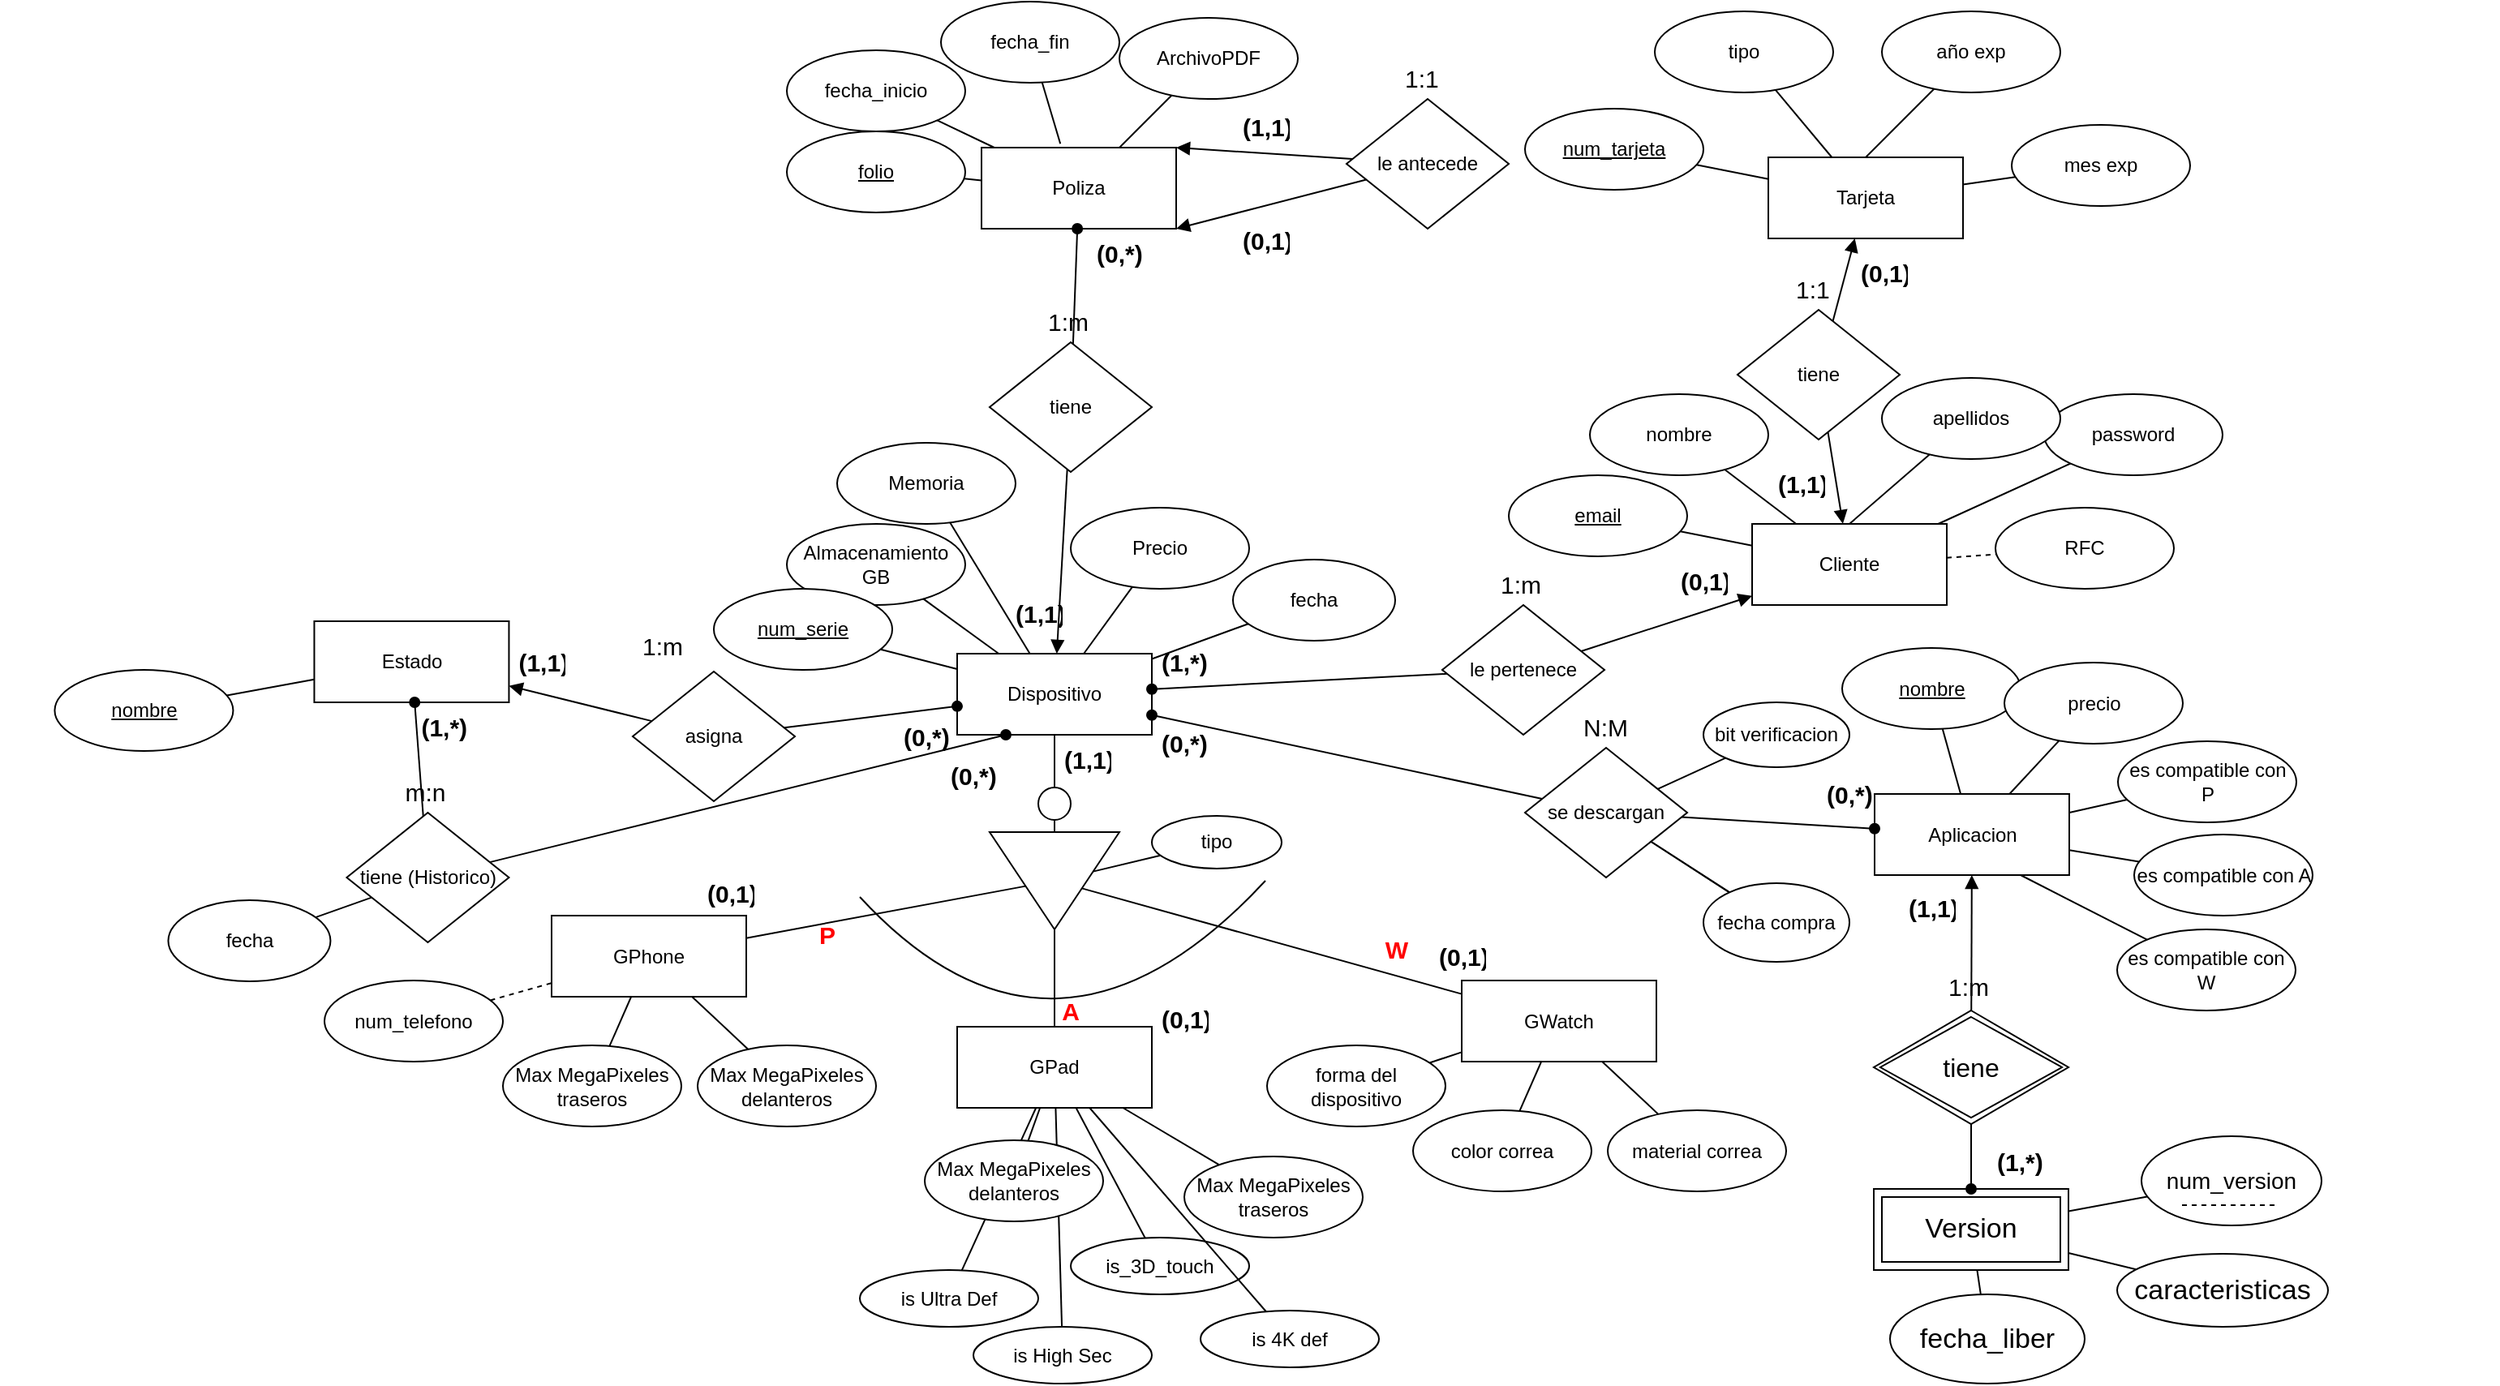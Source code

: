 <mxfile version="13.9.8" type="google"><diagram id="R2lEEEUBdFMjLlhIrx00" name="Page-1"><mxGraphModel dx="2234" dy="1720" grid="1" gridSize="10" guides="1" tooltips="1" connect="1" arrows="1" fold="1" page="1" pageScale="1" pageWidth="850" pageHeight="1100" math="0" shadow="0" extFonts="Permanent Marker^https://fonts.googleapis.com/css?family=Permanent+Marker"><root><mxCell id="0"/><mxCell id="1" parent="0"/><mxCell id="R-r-8CS6c47PwbXs7lwX-1" value="" style="group" parent="1" vertex="1" connectable="0"><mxGeometry x="230" y="220" width="420" height="181" as="geometry"/></mxCell><mxCell id="R-r-8CS6c47PwbXs7lwX-2" value="Dispositivo" style="whiteSpace=wrap;html=1;align=center;" parent="R-r-8CS6c47PwbXs7lwX-1" vertex="1"><mxGeometry x="150" y="90" width="120" height="50" as="geometry"/></mxCell><mxCell id="R-r-8CS6c47PwbXs7lwX-5" value="" style="group" parent="R-r-8CS6c47PwbXs7lwX-1" vertex="1" connectable="0"><mxGeometry x="45" y="10" width="110" height="50" as="geometry"/></mxCell><mxCell id="R-r-8CS6c47PwbXs7lwX-6" value="Almacenamiento GB" style="ellipse;whiteSpace=wrap;html=1;align=center;" parent="R-r-8CS6c47PwbXs7lwX-5" vertex="1"><mxGeometry width="110" height="50" as="geometry"/></mxCell><mxCell id="R-r-8CS6c47PwbXs7lwX-10" style="edgeStyle=none;rounded=0;orthogonalLoop=1;jettySize=auto;html=1;startArrow=none;startFill=0;endArrow=none;endFill=0;" parent="R-r-8CS6c47PwbXs7lwX-1" source="R-r-8CS6c47PwbXs7lwX-6" target="R-r-8CS6c47PwbXs7lwX-2" edge="1"><mxGeometry relative="1" as="geometry"/></mxCell><mxCell id="R-r-8CS6c47PwbXs7lwX-15" style="edgeStyle=none;rounded=0;orthogonalLoop=1;jettySize=auto;html=1;startArrow=none;startFill=0;endArrow=none;endFill=0;" parent="R-r-8CS6c47PwbXs7lwX-1" source="R-r-8CS6c47PwbXs7lwX-13" target="R-r-8CS6c47PwbXs7lwX-2" edge="1"><mxGeometry relative="1" as="geometry"/></mxCell><mxCell id="GmpKMExj3D8jlHQTQvM6-28" value="(0,*)" style="text;strokeColor=none;fillColor=none;spacingLeft=4;spacingRight=4;overflow=hidden;rotatable=0;points=[[0,0.5],[1,0.5]];portConstraint=eastwest;fontSize=15;fontStyle=1" parent="R-r-8CS6c47PwbXs7lwX-1" vertex="1"><mxGeometry x="111" y="126" width="40" height="30" as="geometry"/></mxCell><mxCell id="GmpKMExj3D8jlHQTQvM6-61" value="(1,1)" style="text;strokeColor=none;fillColor=none;spacingLeft=4;spacingRight=4;overflow=hidden;rotatable=0;points=[[0,0.5],[1,0.5]];portConstraint=eastwest;fontSize=15;fontStyle=1" parent="R-r-8CS6c47PwbXs7lwX-1" vertex="1"><mxGeometry x="180" y="50" width="40" height="30" as="geometry"/></mxCell><mxCell id="R-r-8CS6c47PwbXs7lwX-11" value="" style="group" parent="R-r-8CS6c47PwbXs7lwX-1" vertex="1" connectable="0"><mxGeometry x="310" y="40" width="110" height="50" as="geometry"/></mxCell><mxCell id="R-r-8CS6c47PwbXs7lwX-14" style="edgeStyle=none;rounded=0;orthogonalLoop=1;jettySize=auto;html=1;entryX=0.5;entryY=0;entryDx=0;entryDy=0;startArrow=none;startFill=0;endArrow=none;endFill=0;" parent="R-r-8CS6c47PwbXs7lwX-11" source="R-r-8CS6c47PwbXs7lwX-13" edge="1"><mxGeometry relative="1" as="geometry"/></mxCell><mxCell id="R-r-8CS6c47PwbXs7lwX-13" value="Precio" style="ellipse;whiteSpace=wrap;html=1;align=center;" parent="R-r-8CS6c47PwbXs7lwX-1" vertex="1"><mxGeometry x="220" width="110" height="50" as="geometry"/></mxCell><mxCell id="GmpKMExj3D8jlHQTQvM6-117" value="(1,*)" style="text;strokeColor=none;fillColor=none;spacingLeft=4;spacingRight=4;overflow=hidden;rotatable=0;points=[[0,0.5],[1,0.5]];portConstraint=eastwest;fontSize=15;fontStyle=1" parent="R-r-8CS6c47PwbXs7lwX-1" vertex="1"><mxGeometry x="270" y="80" width="40" height="30" as="geometry"/></mxCell><mxCell id="GmpKMExj3D8jlHQTQvM6-124" value="(0,*)" style="text;strokeColor=none;fillColor=none;spacingLeft=4;spacingRight=4;overflow=hidden;rotatable=0;points=[[0,0.5],[1,0.5]];portConstraint=eastwest;fontSize=15;fontStyle=1" parent="R-r-8CS6c47PwbXs7lwX-1" vertex="1"><mxGeometry x="270" y="130" width="40" height="30" as="geometry"/></mxCell><mxCell id="GmpKMExj3D8jlHQTQvM6-163" value="(1,1)" style="text;strokeColor=none;fillColor=none;spacingLeft=4;spacingRight=4;overflow=hidden;rotatable=0;points=[[0,0.5],[1,0.5]];portConstraint=eastwest;fontSize=15;fontStyle=1" parent="R-r-8CS6c47PwbXs7lwX-1" vertex="1"><mxGeometry x="210" y="140" width="40" height="30" as="geometry"/></mxCell><mxCell id="GmpKMExj3D8jlHQTQvM6-25" value="asigna" style="rhombus;whiteSpace=wrap;html=1;" parent="R-r-8CS6c47PwbXs7lwX-1" vertex="1"><mxGeometry x="-50" y="101" width="100" height="80" as="geometry"/></mxCell><mxCell id="GmpKMExj3D8jlHQTQvM6-23" style="edgeStyle=none;rounded=0;orthogonalLoop=1;jettySize=auto;html=1;startArrow=none;startFill=0;endArrow=oval;endFill=1;" parent="R-r-8CS6c47PwbXs7lwX-1" source="GmpKMExj3D8jlHQTQvM6-25" target="R-r-8CS6c47PwbXs7lwX-2" edge="1"><mxGeometry relative="1" as="geometry"><mxPoint x="100" y="148" as="targetPoint"/></mxGeometry></mxCell><mxCell id="R-r-8CS6c47PwbXs7lwX-18" value="GPhone" style="whiteSpace=wrap;html=1;align=center;" parent="1" vertex="1"><mxGeometry x="130" y="471.5" width="120" height="50" as="geometry"/></mxCell><mxCell id="R-r-8CS6c47PwbXs7lwX-21" value="" style="group" parent="1" vertex="1" connectable="0"><mxGeometry x="-10" y="511.5" width="110" height="50" as="geometry"/></mxCell><mxCell id="R-r-8CS6c47PwbXs7lwX-22" value="num_telefono" style="ellipse;whiteSpace=wrap;html=1;align=center;" parent="R-r-8CS6c47PwbXs7lwX-21" vertex="1"><mxGeometry width="110" height="50" as="geometry"/></mxCell><mxCell id="R-r-8CS6c47PwbXs7lwX-23" value="" style="group" parent="1" vertex="1" connectable="0"><mxGeometry x="220" y="551.5" width="110" height="50" as="geometry"/></mxCell><mxCell id="R-r-8CS6c47PwbXs7lwX-24" value="" style="group" parent="R-r-8CS6c47PwbXs7lwX-23" vertex="1" connectable="0"><mxGeometry width="110" height="50" as="geometry"/></mxCell><mxCell id="R-r-8CS6c47PwbXs7lwX-25" value="Max MegaPixeles delanteros" style="ellipse;whiteSpace=wrap;html=1;align=center;" parent="R-r-8CS6c47PwbXs7lwX-24" vertex="1"><mxGeometry width="110" height="50" as="geometry"/></mxCell><mxCell id="R-r-8CS6c47PwbXs7lwX-26" style="edgeStyle=none;rounded=0;orthogonalLoop=1;jettySize=auto;html=1;startArrow=none;startFill=0;endArrow=none;endFill=0;dashed=1;" parent="1" source="R-r-8CS6c47PwbXs7lwX-22" target="R-r-8CS6c47PwbXs7lwX-18" edge="1"><mxGeometry x="-10" y="391.5" as="geometry"/></mxCell><mxCell id="R-r-8CS6c47PwbXs7lwX-31" style="edgeStyle=none;rounded=0;orthogonalLoop=1;jettySize=auto;html=1;startArrow=none;startFill=0;endArrow=none;endFill=0;" parent="1" source="R-r-8CS6c47PwbXs7lwX-35" target="R-r-8CS6c47PwbXs7lwX-18" edge="1"><mxGeometry x="-10" y="391.5" as="geometry"><mxPoint x="292.102" y="493.346" as="sourcePoint"/></mxGeometry></mxCell><mxCell id="R-r-8CS6c47PwbXs7lwX-32" style="edgeStyle=none;rounded=0;orthogonalLoop=1;jettySize=auto;html=1;startArrow=none;startFill=0;endArrow=none;endFill=0;" parent="1" source="R-r-8CS6c47PwbXs7lwX-25" target="R-r-8CS6c47PwbXs7lwX-18" edge="1"><mxGeometry x="-10" y="391.5" as="geometry"/></mxCell><mxCell id="R-r-8CS6c47PwbXs7lwX-33" value="" style="group" parent="1" vertex="1" connectable="0"><mxGeometry x="100" y="551.5" width="110" height="50" as="geometry"/></mxCell><mxCell id="R-r-8CS6c47PwbXs7lwX-34" value="" style="group" parent="R-r-8CS6c47PwbXs7lwX-33" vertex="1" connectable="0"><mxGeometry width="110" height="50" as="geometry"/></mxCell><mxCell id="R-r-8CS6c47PwbXs7lwX-35" value="Max MegaPixeles traseros" style="ellipse;whiteSpace=wrap;html=1;align=center;" parent="R-r-8CS6c47PwbXs7lwX-34" vertex="1"><mxGeometry width="110" height="50" as="geometry"/></mxCell><mxCell id="R-r-8CS6c47PwbXs7lwX-44" style="edgeStyle=none;rounded=0;orthogonalLoop=1;jettySize=auto;html=1;startArrow=none;startFill=0;endArrow=none;endFill=0;" parent="1" source="R-r-8CS6c47PwbXs7lwX-48" target="R-r-8CS6c47PwbXs7lwX-37" edge="1"><mxGeometry relative="1" as="geometry"><mxPoint x="582.102" y="561.846" as="sourcePoint"/></mxGeometry></mxCell><mxCell id="R-r-8CS6c47PwbXs7lwX-62" value="" style="rounded=0;orthogonalLoop=1;jettySize=auto;html=1;endArrow=none;endFill=0;" parent="1" source="R-r-8CS6c47PwbXs7lwX-37" target="R-r-8CS6c47PwbXs7lwX-61" edge="1"><mxGeometry relative="1" as="geometry"/></mxCell><mxCell id="R-r-8CS6c47PwbXs7lwX-37" value="GPad" style="whiteSpace=wrap;html=1;align=center;" parent="1" vertex="1"><mxGeometry x="380" y="540" width="120" height="50" as="geometry"/></mxCell><mxCell id="R-r-8CS6c47PwbXs7lwX-45" style="edgeStyle=none;rounded=0;orthogonalLoop=1;jettySize=auto;html=1;startArrow=none;startFill=0;endArrow=none;endFill=0;" parent="1" source="R-r-8CS6c47PwbXs7lwX-42" target="R-r-8CS6c47PwbXs7lwX-37" edge="1"><mxGeometry x="280" y="460" as="geometry"/></mxCell><mxCell id="R-r-8CS6c47PwbXs7lwX-49" value="GWatch" style="whiteSpace=wrap;html=1;align=center;" parent="1" vertex="1"><mxGeometry x="691" y="511.5" width="120" height="50" as="geometry"/></mxCell><mxCell id="R-r-8CS6c47PwbXs7lwX-50" value="" style="group" parent="1" vertex="1" connectable="0"><mxGeometry x="571" y="551.5" width="110" height="50" as="geometry"/></mxCell><mxCell id="R-r-8CS6c47PwbXs7lwX-51" value="forma del dispositivo" style="ellipse;whiteSpace=wrap;html=1;align=center;" parent="R-r-8CS6c47PwbXs7lwX-50" vertex="1"><mxGeometry width="110" height="50" as="geometry"/></mxCell><mxCell id="R-r-8CS6c47PwbXs7lwX-52" value="" style="group" parent="1" vertex="1" connectable="0"><mxGeometry x="781" y="591.5" width="110" height="50" as="geometry"/></mxCell><mxCell id="R-r-8CS6c47PwbXs7lwX-53" value="" style="group" parent="R-r-8CS6c47PwbXs7lwX-52" vertex="1" connectable="0"><mxGeometry width="110" height="50" as="geometry"/></mxCell><mxCell id="R-r-8CS6c47PwbXs7lwX-54" value="material correa" style="ellipse;whiteSpace=wrap;html=1;align=center;" parent="R-r-8CS6c47PwbXs7lwX-53" vertex="1"><mxGeometry width="110" height="50" as="geometry"/></mxCell><mxCell id="R-r-8CS6c47PwbXs7lwX-55" style="edgeStyle=none;rounded=0;orthogonalLoop=1;jettySize=auto;html=1;startArrow=none;startFill=0;endArrow=none;endFill=0;" parent="1" source="R-r-8CS6c47PwbXs7lwX-51" target="R-r-8CS6c47PwbXs7lwX-49" edge="1"><mxGeometry x="551" y="431.5" as="geometry"/></mxCell><mxCell id="R-r-8CS6c47PwbXs7lwX-56" style="edgeStyle=none;rounded=0;orthogonalLoop=1;jettySize=auto;html=1;startArrow=none;startFill=0;endArrow=none;endFill=0;" parent="1" source="R-r-8CS6c47PwbXs7lwX-60" target="R-r-8CS6c47PwbXs7lwX-49" edge="1"><mxGeometry x="551" y="431.5" as="geometry"><mxPoint x="853.102" y="533.346" as="sourcePoint"/></mxGeometry></mxCell><mxCell id="R-r-8CS6c47PwbXs7lwX-57" style="edgeStyle=none;rounded=0;orthogonalLoop=1;jettySize=auto;html=1;startArrow=none;startFill=0;endArrow=none;endFill=0;" parent="1" source="R-r-8CS6c47PwbXs7lwX-54" target="R-r-8CS6c47PwbXs7lwX-49" edge="1"><mxGeometry x="551" y="431.5" as="geometry"/></mxCell><mxCell id="R-r-8CS6c47PwbXs7lwX-58" value="" style="group" parent="1" vertex="1" connectable="0"><mxGeometry x="661" y="591.5" width="110" height="50" as="geometry"/></mxCell><mxCell id="R-r-8CS6c47PwbXs7lwX-59" value="" style="group" parent="R-r-8CS6c47PwbXs7lwX-58" vertex="1" connectable="0"><mxGeometry width="110" height="50" as="geometry"/></mxCell><mxCell id="R-r-8CS6c47PwbXs7lwX-60" value="color correa" style="ellipse;whiteSpace=wrap;html=1;align=center;" parent="R-r-8CS6c47PwbXs7lwX-59" vertex="1"><mxGeometry width="110" height="50" as="geometry"/></mxCell><mxCell id="R-r-8CS6c47PwbXs7lwX-61" value="is_3D_touch" style="ellipse;whiteSpace=wrap;html=1;" parent="1" vertex="1"><mxGeometry x="450" y="670" width="110" height="35" as="geometry"/></mxCell><mxCell id="R-r-8CS6c47PwbXs7lwX-63" value="is High Sec" style="ellipse;whiteSpace=wrap;html=1;" parent="1" vertex="1"><mxGeometry x="390" y="725" width="110" height="35" as="geometry"/></mxCell><mxCell id="R-r-8CS6c47PwbXs7lwX-64" value="is Ultra Def" style="ellipse;whiteSpace=wrap;html=1;" parent="1" vertex="1"><mxGeometry x="320" y="690" width="110" height="35" as="geometry"/></mxCell><mxCell id="R-r-8CS6c47PwbXs7lwX-65" value="is 4K def" style="ellipse;whiteSpace=wrap;html=1;" parent="1" vertex="1"><mxGeometry x="530" y="715" width="110" height="35" as="geometry"/></mxCell><mxCell id="R-r-8CS6c47PwbXs7lwX-66" value="" style="endArrow=none;html=1;" parent="1" source="R-r-8CS6c47PwbXs7lwX-65" target="R-r-8CS6c47PwbXs7lwX-37" edge="1"><mxGeometry width="50" height="50" relative="1" as="geometry"><mxPoint x="570" y="610" as="sourcePoint"/><mxPoint x="620" y="560" as="targetPoint"/></mxGeometry></mxCell><mxCell id="R-r-8CS6c47PwbXs7lwX-67" value="" style="endArrow=none;html=1;" parent="1" source="R-r-8CS6c47PwbXs7lwX-63" target="R-r-8CS6c47PwbXs7lwX-37" edge="1"><mxGeometry width="50" height="50" relative="1" as="geometry"><mxPoint x="570" y="610" as="sourcePoint"/><mxPoint x="620" y="560" as="targetPoint"/></mxGeometry></mxCell><mxCell id="R-r-8CS6c47PwbXs7lwX-68" value="" style="endArrow=none;html=1;" parent="1" source="R-r-8CS6c47PwbXs7lwX-64" target="R-r-8CS6c47PwbXs7lwX-37" edge="1"><mxGeometry width="50" height="50" relative="1" as="geometry"><mxPoint x="570" y="610" as="sourcePoint"/><mxPoint x="620" y="560" as="targetPoint"/></mxGeometry></mxCell><mxCell id="R-r-8CS6c47PwbXs7lwX-46" value="" style="group" parent="1" vertex="1" connectable="0"><mxGeometry x="520" y="620" width="110" height="50" as="geometry"/></mxCell><mxCell id="R-r-8CS6c47PwbXs7lwX-47" value="" style="group" parent="R-r-8CS6c47PwbXs7lwX-46" vertex="1" connectable="0"><mxGeometry width="110" height="50" as="geometry"/></mxCell><mxCell id="R-r-8CS6c47PwbXs7lwX-48" value="Max MegaPixeles traseros" style="ellipse;whiteSpace=wrap;html=1;align=center;" parent="R-r-8CS6c47PwbXs7lwX-47" vertex="1"><mxGeometry width="110" height="50" as="geometry"/></mxCell><mxCell id="R-r-8CS6c47PwbXs7lwX-40" value="" style="group" parent="1" vertex="1" connectable="0"><mxGeometry x="360" y="610" width="110" height="50" as="geometry"/></mxCell><mxCell id="R-r-8CS6c47PwbXs7lwX-41" value="" style="group" parent="R-r-8CS6c47PwbXs7lwX-40" vertex="1" connectable="0"><mxGeometry width="110" height="50" as="geometry"/></mxCell><mxCell id="R-r-8CS6c47PwbXs7lwX-42" value="Max MegaPixeles delanteros" style="ellipse;whiteSpace=wrap;html=1;align=center;" parent="R-r-8CS6c47PwbXs7lwX-41" vertex="1"><mxGeometry width="110" height="50" as="geometry"/></mxCell><mxCell id="R-r-8CS6c47PwbXs7lwX-71" style="edgeStyle=none;rounded=0;orthogonalLoop=1;jettySize=auto;html=1;endArrow=none;endFill=0;" parent="1" source="GmpKMExj3D8jlHQTQvM6-161" target="R-r-8CS6c47PwbXs7lwX-2" edge="1"><mxGeometry relative="1" as="geometry"/></mxCell><mxCell id="R-r-8CS6c47PwbXs7lwX-72" style="edgeStyle=none;rounded=0;orthogonalLoop=1;jettySize=auto;html=1;endArrow=none;endFill=0;" parent="1" source="R-r-8CS6c47PwbXs7lwX-69" target="R-r-8CS6c47PwbXs7lwX-18" edge="1"><mxGeometry relative="1" as="geometry"/></mxCell><mxCell id="R-r-8CS6c47PwbXs7lwX-73" style="edgeStyle=none;rounded=0;orthogonalLoop=1;jettySize=auto;html=1;endArrow=none;endFill=0;" parent="1" source="R-r-8CS6c47PwbXs7lwX-69" target="R-r-8CS6c47PwbXs7lwX-37" edge="1"><mxGeometry relative="1" as="geometry"/></mxCell><mxCell id="R-r-8CS6c47PwbXs7lwX-74" style="edgeStyle=none;rounded=0;orthogonalLoop=1;jettySize=auto;html=1;endArrow=none;endFill=0;" parent="1" source="R-r-8CS6c47PwbXs7lwX-69" target="R-r-8CS6c47PwbXs7lwX-49" edge="1"><mxGeometry relative="1" as="geometry"/></mxCell><mxCell id="GmpKMExj3D8jlHQTQvM6-168" value="" style="edgeStyle=none;rounded=0;orthogonalLoop=1;jettySize=auto;html=1;endArrow=none;endFill=0;" parent="1" source="R-r-8CS6c47PwbXs7lwX-69" target="GmpKMExj3D8jlHQTQvM6-167" edge="1"><mxGeometry relative="1" as="geometry"/></mxCell><mxCell id="R-r-8CS6c47PwbXs7lwX-69" value="" style="triangle;whiteSpace=wrap;html=1;rotation=90;" parent="1" vertex="1"><mxGeometry x="410" y="410" width="60" height="80" as="geometry"/></mxCell><mxCell id="R-r-8CS6c47PwbXs7lwX-70" value="" style="curved=1;endArrow=none;html=1;endFill=0;" parent="1" edge="1"><mxGeometry width="50" height="50" relative="1" as="geometry"><mxPoint x="320" y="460" as="sourcePoint"/><mxPoint x="570" y="450" as="targetPoint"/><Array as="points"><mxPoint x="440" y="590"/></Array></mxGeometry></mxCell><mxCell id="GmpKMExj3D8jlHQTQvM6-1" value="" style="group" parent="1" vertex="1" connectable="0"><mxGeometry x="-210" y="220" width="410" height="140" as="geometry"/></mxCell><mxCell id="GmpKMExj3D8jlHQTQvM6-2" value="Estado" style="whiteSpace=wrap;html=1;align=center;" parent="GmpKMExj3D8jlHQTQvM6-1" vertex="1"><mxGeometry x="193.72" y="70" width="120" height="50" as="geometry"/></mxCell><mxCell id="GmpKMExj3D8jlHQTQvM6-7" value="" style="group" parent="GmpKMExj3D8jlHQTQvM6-1" vertex="1" connectable="0"><mxGeometry x="80" y="-10" width="110" height="50" as="geometry"/></mxCell><mxCell id="GmpKMExj3D8jlHQTQvM6-27" value="(1,1)" style="text;strokeColor=none;fillColor=none;spacingLeft=4;spacingRight=4;overflow=hidden;rotatable=0;points=[[0,0.5],[1,0.5]];portConstraint=eastwest;fontSize=15;fontStyle=1" parent="GmpKMExj3D8jlHQTQvM6-1" vertex="1"><mxGeometry x="313.72" y="80" width="40" height="30" as="geometry"/></mxCell><mxCell id="GmpKMExj3D8jlHQTQvM6-4" value="nombre" style="ellipse;whiteSpace=wrap;html=1;align=center;fontStyle=4;" parent="1" vertex="1"><mxGeometry x="-176.28" y="320" width="110" height="50" as="geometry"/></mxCell><mxCell id="GmpKMExj3D8jlHQTQvM6-3" style="edgeStyle=none;rounded=0;orthogonalLoop=1;jettySize=auto;html=1;startArrow=none;startFill=0;endArrow=none;endFill=0;" parent="1" source="GmpKMExj3D8jlHQTQvM6-4" target="GmpKMExj3D8jlHQTQvM6-2" edge="1"><mxGeometry relative="1" as="geometry"/></mxCell><mxCell id="GmpKMExj3D8jlHQTQvM6-24" style="edgeStyle=none;rounded=0;orthogonalLoop=1;jettySize=auto;html=1;startArrow=none;startFill=0;endArrow=block;endFill=1;" parent="1" source="GmpKMExj3D8jlHQTQvM6-25" target="GmpKMExj3D8jlHQTQvM6-2" edge="1"><mxGeometry relative="1" as="geometry"><mxPoint x="143.72" y="348" as="targetPoint"/><mxPoint x="200.004" y="332.973" as="sourcePoint"/></mxGeometry></mxCell><mxCell id="GmpKMExj3D8jlHQTQvM6-31" value="" style="group" parent="1" vertex="1" connectable="0"><mxGeometry x="-66.28" y="380" width="241" height="132" as="geometry"/></mxCell><mxCell id="GmpKMExj3D8jlHQTQvM6-34" value="tiene (Historico)" style="rhombus;whiteSpace=wrap;html=1;" parent="GmpKMExj3D8jlHQTQvM6-31" vertex="1"><mxGeometry x="70" y="28" width="100" height="80" as="geometry"/></mxCell><mxCell id="GmpKMExj3D8jlHQTQvM6-35" value="m:n" style="text;strokeColor=none;fillColor=none;spacingLeft=4;spacingRight=4;overflow=hidden;rotatable=0;points=[[0,0.5],[1,0.5]];portConstraint=eastwest;fontSize=15;" parent="GmpKMExj3D8jlHQTQvM6-31" vertex="1"><mxGeometry x="100" width="40" height="30" as="geometry"/></mxCell><mxCell id="GmpKMExj3D8jlHQTQvM6-39" value="fecha" style="ellipse;whiteSpace=wrap;html=1;" parent="GmpKMExj3D8jlHQTQvM6-31" vertex="1"><mxGeometry x="-40" y="82" width="100" height="50" as="geometry"/></mxCell><mxCell id="GmpKMExj3D8jlHQTQvM6-38" style="rounded=0;orthogonalLoop=1;jettySize=auto;html=1;endArrow=none;endFill=0;" parent="GmpKMExj3D8jlHQTQvM6-31" source="GmpKMExj3D8jlHQTQvM6-34" target="GmpKMExj3D8jlHQTQvM6-39" edge="1"><mxGeometry relative="1" as="geometry"><mxPoint x="10" y="112" as="targetPoint"/></mxGeometry></mxCell><mxCell id="GmpKMExj3D8jlHQTQvM6-32" style="edgeStyle=none;rounded=0;orthogonalLoop=1;jettySize=auto;html=1;startArrow=none;startFill=0;endArrow=oval;endFill=1;entryX=0.25;entryY=1;entryDx=0;entryDy=0;" parent="1" source="GmpKMExj3D8jlHQTQvM6-34" target="R-r-8CS6c47PwbXs7lwX-2" edge="1"><mxGeometry relative="1" as="geometry"><mxPoint x="270" y="448" as="targetPoint"/></mxGeometry></mxCell><mxCell id="GmpKMExj3D8jlHQTQvM6-37" value="(0,*)" style="text;strokeColor=none;fillColor=none;spacingLeft=4;spacingRight=4;overflow=hidden;rotatable=0;points=[[0,0.5],[1,0.5]];portConstraint=eastwest;fontSize=15;fontStyle=1" parent="1" vertex="1"><mxGeometry x="370" y="370" width="40" height="30" as="geometry"/></mxCell><mxCell id="GmpKMExj3D8jlHQTQvM6-33" style="edgeStyle=none;rounded=0;orthogonalLoop=1;jettySize=auto;html=1;startArrow=none;startFill=0;endArrow=oval;endFill=1;" parent="1" source="GmpKMExj3D8jlHQTQvM6-34" target="GmpKMExj3D8jlHQTQvM6-2" edge="1"><mxGeometry relative="1" as="geometry"><mxPoint x="93.72" y="438" as="targetPoint"/></mxGeometry></mxCell><mxCell id="GmpKMExj3D8jlHQTQvM6-36" value="(1,*)" style="text;strokeColor=none;fillColor=none;spacingLeft=4;spacingRight=4;overflow=hidden;rotatable=0;points=[[0,0.5],[1,0.5]];portConstraint=eastwest;fontSize=15;fontStyle=1" parent="1" vertex="1"><mxGeometry x="43.72" y="340" width="40" height="30" as="geometry"/></mxCell><mxCell id="GmpKMExj3D8jlHQTQvM6-40" value="" style="group" parent="1" vertex="1" connectable="0"><mxGeometry x="245" y="-92" width="410" height="140" as="geometry"/></mxCell><mxCell id="GmpKMExj3D8jlHQTQvM6-41" value="Poliza" style="whiteSpace=wrap;html=1;align=center;" parent="GmpKMExj3D8jlHQTQvM6-40" vertex="1"><mxGeometry x="150" y="90" width="120" height="50" as="geometry"/></mxCell><mxCell id="GmpKMExj3D8jlHQTQvM6-42" style="edgeStyle=none;rounded=0;orthogonalLoop=1;jettySize=auto;html=1;startArrow=none;startFill=0;endArrow=none;endFill=0;" parent="GmpKMExj3D8jlHQTQvM6-40" source="GmpKMExj3D8jlHQTQvM6-43" target="GmpKMExj3D8jlHQTQvM6-41" edge="1"><mxGeometry relative="1" as="geometry"/></mxCell><mxCell id="GmpKMExj3D8jlHQTQvM6-43" value="folio" style="ellipse;whiteSpace=wrap;html=1;align=center;fontStyle=4;" parent="GmpKMExj3D8jlHQTQvM6-40" vertex="1"><mxGeometry x="30" y="80" width="110" height="50" as="geometry"/></mxCell><mxCell id="GmpKMExj3D8jlHQTQvM6-44" value="" style="group" parent="GmpKMExj3D8jlHQTQvM6-40" vertex="1" connectable="0"><mxGeometry x="30" y="30" width="110" height="50" as="geometry"/></mxCell><mxCell id="GmpKMExj3D8jlHQTQvM6-45" value="fecha_inicio" style="ellipse;whiteSpace=wrap;html=1;align=center;" parent="GmpKMExj3D8jlHQTQvM6-44" vertex="1"><mxGeometry width="110" height="50" as="geometry"/></mxCell><mxCell id="GmpKMExj3D8jlHQTQvM6-49" style="edgeStyle=none;rounded=0;orthogonalLoop=1;jettySize=auto;html=1;startArrow=none;startFill=0;endArrow=none;endFill=0;" parent="GmpKMExj3D8jlHQTQvM6-40" source="GmpKMExj3D8jlHQTQvM6-45" target="GmpKMExj3D8jlHQTQvM6-41" edge="1"><mxGeometry relative="1" as="geometry"/></mxCell><mxCell id="GmpKMExj3D8jlHQTQvM6-54" style="edgeStyle=none;rounded=0;orthogonalLoop=1;jettySize=auto;html=1;startArrow=none;startFill=0;endArrow=none;endFill=0;" parent="GmpKMExj3D8jlHQTQvM6-40" source="GmpKMExj3D8jlHQTQvM6-52" target="GmpKMExj3D8jlHQTQvM6-41" edge="1"><mxGeometry relative="1" as="geometry"/></mxCell><mxCell id="GmpKMExj3D8jlHQTQvM6-55" style="edgeStyle=none;rounded=0;orthogonalLoop=1;jettySize=auto;html=1;entryX=0.405;entryY=-0.048;entryDx=0;entryDy=0;startArrow=none;startFill=0;endArrow=none;endFill=0;entryPerimeter=0;" parent="GmpKMExj3D8jlHQTQvM6-40" source="GmpKMExj3D8jlHQTQvM6-48" target="GmpKMExj3D8jlHQTQvM6-41" edge="1"><mxGeometry relative="1" as="geometry"/></mxCell><mxCell id="GmpKMExj3D8jlHQTQvM6-46" value="" style="group" parent="GmpKMExj3D8jlHQTQvM6-40" vertex="1" connectable="0"><mxGeometry x="125" width="110" height="50" as="geometry"/></mxCell><mxCell id="GmpKMExj3D8jlHQTQvM6-47" value="" style="group" parent="GmpKMExj3D8jlHQTQvM6-46" vertex="1" connectable="0"><mxGeometry width="110" height="50" as="geometry"/></mxCell><mxCell id="GmpKMExj3D8jlHQTQvM6-48" value="fecha_fin" style="ellipse;whiteSpace=wrap;html=1;align=center;" parent="GmpKMExj3D8jlHQTQvM6-47" vertex="1"><mxGeometry width="110" height="50" as="geometry"/></mxCell><mxCell id="GmpKMExj3D8jlHQTQvM6-50" value="" style="group" parent="GmpKMExj3D8jlHQTQvM6-40" vertex="1" connectable="0"><mxGeometry x="235" y="10" width="110" height="50" as="geometry"/></mxCell><mxCell id="GmpKMExj3D8jlHQTQvM6-51" value="" style="group" parent="GmpKMExj3D8jlHQTQvM6-50" vertex="1" connectable="0"><mxGeometry width="110" height="50" as="geometry"/></mxCell><mxCell id="GmpKMExj3D8jlHQTQvM6-52" value="ArchivoPDF" style="ellipse;whiteSpace=wrap;html=1;align=center;" parent="GmpKMExj3D8jlHQTQvM6-51" vertex="1"><mxGeometry width="110" height="50" as="geometry"/></mxCell><mxCell id="GmpKMExj3D8jlHQTQvM6-53" style="edgeStyle=none;rounded=0;orthogonalLoop=1;jettySize=auto;html=1;entryX=0.5;entryY=0;entryDx=0;entryDy=0;startArrow=none;startFill=0;endArrow=none;endFill=0;" parent="GmpKMExj3D8jlHQTQvM6-50" source="GmpKMExj3D8jlHQTQvM6-52" edge="1"><mxGeometry relative="1" as="geometry"/></mxCell><mxCell id="GmpKMExj3D8jlHQTQvM6-56" value="" style="group" parent="1" vertex="1" connectable="0"><mxGeometry x="330" y="90" width="241" height="140" as="geometry"/></mxCell><mxCell id="GmpKMExj3D8jlHQTQvM6-59" value="tiene" style="rhombus;whiteSpace=wrap;html=1;" parent="GmpKMExj3D8jlHQTQvM6-56" vertex="1"><mxGeometry x="70" y="28" width="100" height="80" as="geometry"/></mxCell><mxCell id="GmpKMExj3D8jlHQTQvM6-60" value="1:m" style="text;strokeColor=none;fillColor=none;spacingLeft=4;spacingRight=4;overflow=hidden;rotatable=0;points=[[0,0.5],[1,0.5]];portConstraint=eastwest;fontSize=15;" parent="GmpKMExj3D8jlHQTQvM6-56" vertex="1"><mxGeometry x="100" width="40" height="30" as="geometry"/></mxCell><mxCell id="R-r-8CS6c47PwbXs7lwX-7" value="" style="group" parent="GmpKMExj3D8jlHQTQvM6-56" vertex="1" connectable="0"><mxGeometry x="-24" y="90" width="110" height="50" as="geometry"/></mxCell><mxCell id="R-r-8CS6c47PwbXs7lwX-8" value="" style="group" parent="R-r-8CS6c47PwbXs7lwX-7" vertex="1" connectable="0"><mxGeometry width="110" height="50" as="geometry"/></mxCell><mxCell id="R-r-8CS6c47PwbXs7lwX-9" value="Memoria" style="ellipse;whiteSpace=wrap;html=1;align=center;" parent="R-r-8CS6c47PwbXs7lwX-8" vertex="1"><mxGeometry width="110" height="50" as="geometry"/></mxCell><mxCell id="GmpKMExj3D8jlHQTQvM6-58" style="edgeStyle=none;rounded=0;orthogonalLoop=1;jettySize=auto;html=1;startArrow=none;startFill=0;endArrow=block;endFill=1;" parent="1" source="GmpKMExj3D8jlHQTQvM6-59" target="R-r-8CS6c47PwbXs7lwX-2" edge="1"><mxGeometry relative="1" as="geometry"><mxPoint x="360" y="158" as="targetPoint"/></mxGeometry></mxCell><mxCell id="GmpKMExj3D8jlHQTQvM6-57" style="edgeStyle=none;rounded=0;orthogonalLoop=1;jettySize=auto;html=1;startArrow=none;startFill=0;endArrow=oval;endFill=1;" parent="1" source="GmpKMExj3D8jlHQTQvM6-59" target="GmpKMExj3D8jlHQTQvM6-41" edge="1"><mxGeometry relative="1" as="geometry"><mxPoint x="590" y="158" as="targetPoint"/></mxGeometry></mxCell><mxCell id="GmpKMExj3D8jlHQTQvM6-62" value="(0,*)" style="text;strokeColor=none;fillColor=none;spacingLeft=4;spacingRight=4;overflow=hidden;rotatable=0;points=[[0,0.5],[1,0.5]];portConstraint=eastwest;fontSize=15;fontStyle=1" parent="1" vertex="1"><mxGeometry x="460" y="48" width="40" height="30" as="geometry"/></mxCell><mxCell id="GmpKMExj3D8jlHQTQvM6-63" value="" style="group" parent="1" vertex="1" connectable="0"><mxGeometry x="550" y="-60" width="241" height="108" as="geometry"/></mxCell><mxCell id="GmpKMExj3D8jlHQTQvM6-66" value="le antecede" style="rhombus;whiteSpace=wrap;html=1;" parent="GmpKMExj3D8jlHQTQvM6-63" vertex="1"><mxGeometry x="70" y="28" width="100" height="80" as="geometry"/></mxCell><mxCell id="GmpKMExj3D8jlHQTQvM6-67" value="1:1" style="text;strokeColor=none;fillColor=none;spacingLeft=4;spacingRight=4;overflow=hidden;rotatable=0;points=[[0,0.5],[1,0.5]];portConstraint=eastwest;fontSize=15;" parent="GmpKMExj3D8jlHQTQvM6-63" vertex="1"><mxGeometry x="100" width="40" height="30" as="geometry"/></mxCell><mxCell id="GmpKMExj3D8jlHQTQvM6-68" value="(1,1)" style="text;strokeColor=none;fillColor=none;spacingLeft=4;spacingRight=4;overflow=hidden;rotatable=0;points=[[0,0.5],[1,0.5]];portConstraint=eastwest;fontSize=15;fontStyle=1" parent="GmpKMExj3D8jlHQTQvM6-63" vertex="1"><mxGeometry y="30" width="40" height="30" as="geometry"/></mxCell><mxCell id="GmpKMExj3D8jlHQTQvM6-65" style="edgeStyle=none;rounded=0;orthogonalLoop=1;jettySize=auto;html=1;startArrow=none;startFill=0;endArrow=block;endFill=1;entryX=1;entryY=0;entryDx=0;entryDy=0;" parent="1" source="GmpKMExj3D8jlHQTQvM6-66" target="GmpKMExj3D8jlHQTQvM6-41" edge="1"><mxGeometry relative="1" as="geometry"><mxPoint x="560" y="8" as="targetPoint"/></mxGeometry></mxCell><mxCell id="GmpKMExj3D8jlHQTQvM6-64" style="edgeStyle=none;rounded=0;orthogonalLoop=1;jettySize=auto;html=1;startArrow=none;startFill=0;endArrow=block;endFill=1;entryX=1;entryY=1;entryDx=0;entryDy=0;" parent="1" source="GmpKMExj3D8jlHQTQvM6-66" target="GmpKMExj3D8jlHQTQvM6-41" edge="1"><mxGeometry relative="1" as="geometry"><mxPoint x="790" y="8" as="targetPoint"/></mxGeometry></mxCell><mxCell id="GmpKMExj3D8jlHQTQvM6-69" value="(0,1)" style="text;strokeColor=none;fillColor=none;spacingLeft=4;spacingRight=4;overflow=hidden;rotatable=0;points=[[0,0.5],[1,0.5]];portConstraint=eastwest;fontSize=15;fontStyle=1" parent="1" vertex="1"><mxGeometry x="550" y="40" width="40" height="30" as="geometry"/></mxCell><mxCell id="R-r-8CS6c47PwbXs7lwX-3" style="edgeStyle=none;rounded=0;orthogonalLoop=1;jettySize=auto;html=1;startArrow=none;startFill=0;endArrow=none;endFill=0;" parent="1" source="R-r-8CS6c47PwbXs7lwX-4" target="R-r-8CS6c47PwbXs7lwX-2" edge="1"><mxGeometry relative="1" as="geometry"/></mxCell><mxCell id="R-r-8CS6c47PwbXs7lwX-16" style="edgeStyle=none;rounded=0;orthogonalLoop=1;jettySize=auto;html=1;startArrow=none;startFill=0;endArrow=none;endFill=0;" parent="1" source="R-r-8CS6c47PwbXs7lwX-9" target="R-r-8CS6c47PwbXs7lwX-2" edge="1"><mxGeometry relative="1" as="geometry"/></mxCell><mxCell id="GmpKMExj3D8jlHQTQvM6-70" value="" style="group" parent="1" vertex="1" connectable="0"><mxGeometry x="720" y="140" width="440" height="140" as="geometry"/></mxCell><mxCell id="GmpKMExj3D8jlHQTQvM6-71" value="Cliente" style="whiteSpace=wrap;html=1;align=center;" parent="GmpKMExj3D8jlHQTQvM6-70" vertex="1"><mxGeometry x="150" y="90" width="120" height="50" as="geometry"/></mxCell><mxCell id="GmpKMExj3D8jlHQTQvM6-72" style="edgeStyle=none;rounded=0;orthogonalLoop=1;jettySize=auto;html=1;startArrow=none;startFill=0;endArrow=none;endFill=0;" parent="GmpKMExj3D8jlHQTQvM6-70" source="GmpKMExj3D8jlHQTQvM6-73" target="GmpKMExj3D8jlHQTQvM6-71" edge="1"><mxGeometry relative="1" as="geometry"/></mxCell><mxCell id="GmpKMExj3D8jlHQTQvM6-73" value="email" style="ellipse;whiteSpace=wrap;html=1;align=center;fontStyle=4;" parent="GmpKMExj3D8jlHQTQvM6-70" vertex="1"><mxGeometry y="60" width="110" height="50" as="geometry"/></mxCell><mxCell id="GmpKMExj3D8jlHQTQvM6-74" value="" style="group" parent="GmpKMExj3D8jlHQTQvM6-70" vertex="1" connectable="0"><mxGeometry x="50" y="10" width="110" height="50" as="geometry"/></mxCell><mxCell id="GmpKMExj3D8jlHQTQvM6-75" value="nombre" style="ellipse;whiteSpace=wrap;html=1;align=center;" parent="GmpKMExj3D8jlHQTQvM6-74" vertex="1"><mxGeometry width="110" height="50" as="geometry"/></mxCell><mxCell id="GmpKMExj3D8jlHQTQvM6-79" style="edgeStyle=none;rounded=0;orthogonalLoop=1;jettySize=auto;html=1;startArrow=none;startFill=0;endArrow=none;endFill=0;" parent="GmpKMExj3D8jlHQTQvM6-70" source="GmpKMExj3D8jlHQTQvM6-75" target="GmpKMExj3D8jlHQTQvM6-71" edge="1"><mxGeometry relative="1" as="geometry"/></mxCell><mxCell id="GmpKMExj3D8jlHQTQvM6-84" style="edgeStyle=none;rounded=0;orthogonalLoop=1;jettySize=auto;html=1;startArrow=none;startFill=0;endArrow=none;endFill=0;" parent="GmpKMExj3D8jlHQTQvM6-70" source="GmpKMExj3D8jlHQTQvM6-82" target="GmpKMExj3D8jlHQTQvM6-71" edge="1"><mxGeometry relative="1" as="geometry"/></mxCell><mxCell id="GmpKMExj3D8jlHQTQvM6-85" style="edgeStyle=none;rounded=0;orthogonalLoop=1;jettySize=auto;html=1;entryX=0.5;entryY=0;entryDx=0;entryDy=0;startArrow=none;startFill=0;endArrow=none;endFill=0;" parent="GmpKMExj3D8jlHQTQvM6-70" source="GmpKMExj3D8jlHQTQvM6-78" target="GmpKMExj3D8jlHQTQvM6-71" edge="1"><mxGeometry relative="1" as="geometry"/></mxCell><mxCell id="GmpKMExj3D8jlHQTQvM6-87" value="RFC" style="ellipse;whiteSpace=wrap;html=1;" parent="GmpKMExj3D8jlHQTQvM6-70" vertex="1"><mxGeometry x="300" y="80" width="110" height="50" as="geometry"/></mxCell><mxCell id="GmpKMExj3D8jlHQTQvM6-86" style="edgeStyle=none;rounded=0;orthogonalLoop=1;jettySize=auto;html=1;endArrow=none;endFill=0;dashed=1;" parent="GmpKMExj3D8jlHQTQvM6-70" source="GmpKMExj3D8jlHQTQvM6-71" target="GmpKMExj3D8jlHQTQvM6-87" edge="1"><mxGeometry relative="1" as="geometry"><mxPoint x="340" y="160" as="targetPoint"/></mxGeometry></mxCell><mxCell id="GmpKMExj3D8jlHQTQvM6-80" value="" style="group" parent="GmpKMExj3D8jlHQTQvM6-70" vertex="1" connectable="0"><mxGeometry x="330" y="10" width="110" height="50" as="geometry"/></mxCell><mxCell id="GmpKMExj3D8jlHQTQvM6-81" value="" style="group" parent="GmpKMExj3D8jlHQTQvM6-80" vertex="1" connectable="0"><mxGeometry width="110" height="50" as="geometry"/></mxCell><mxCell id="GmpKMExj3D8jlHQTQvM6-82" value="password" style="ellipse;whiteSpace=wrap;html=1;align=center;" parent="GmpKMExj3D8jlHQTQvM6-81" vertex="1"><mxGeometry width="110" height="50" as="geometry"/></mxCell><mxCell id="GmpKMExj3D8jlHQTQvM6-83" style="edgeStyle=none;rounded=0;orthogonalLoop=1;jettySize=auto;html=1;entryX=0.5;entryY=0;entryDx=0;entryDy=0;startArrow=none;startFill=0;endArrow=none;endFill=0;" parent="GmpKMExj3D8jlHQTQvM6-80" source="GmpKMExj3D8jlHQTQvM6-82" edge="1"><mxGeometry relative="1" as="geometry"/></mxCell><mxCell id="GmpKMExj3D8jlHQTQvM6-76" value="" style="group" parent="GmpKMExj3D8jlHQTQvM6-70" vertex="1" connectable="0"><mxGeometry x="230" width="110" height="50" as="geometry"/></mxCell><mxCell id="GmpKMExj3D8jlHQTQvM6-77" value="" style="group" parent="GmpKMExj3D8jlHQTQvM6-76" vertex="1" connectable="0"><mxGeometry width="110" height="50" as="geometry"/></mxCell><mxCell id="GmpKMExj3D8jlHQTQvM6-78" value="apellidos" style="ellipse;whiteSpace=wrap;html=1;align=center;" parent="GmpKMExj3D8jlHQTQvM6-77" vertex="1"><mxGeometry width="110" height="50" as="geometry"/></mxCell><mxCell id="GmpKMExj3D8jlHQTQvM6-109" value="(1,1)" style="text;strokeColor=none;fillColor=none;spacingLeft=4;spacingRight=4;overflow=hidden;rotatable=0;points=[[0,0.5],[1,0.5]];portConstraint=eastwest;fontSize=15;fontStyle=1" parent="GmpKMExj3D8jlHQTQvM6-70" vertex="1"><mxGeometry x="160" y="50" width="40" height="30" as="geometry"/></mxCell><mxCell id="GmpKMExj3D8jlHQTQvM6-116" value="(0,1)" style="text;strokeColor=none;fillColor=none;spacingLeft=4;spacingRight=4;overflow=hidden;rotatable=0;points=[[0,0.5],[1,0.5]];portConstraint=eastwest;fontSize=15;fontStyle=1" parent="GmpKMExj3D8jlHQTQvM6-70" vertex="1"><mxGeometry x="100" y="110" width="40" height="30" as="geometry"/></mxCell><mxCell id="GmpKMExj3D8jlHQTQvM6-88" value="" style="group" parent="1" vertex="1" connectable="0"><mxGeometry x="730" y="-86" width="410" height="140" as="geometry"/></mxCell><mxCell id="GmpKMExj3D8jlHQTQvM6-89" value="Tarjeta" style="whiteSpace=wrap;html=1;align=center;" parent="GmpKMExj3D8jlHQTQvM6-88" vertex="1"><mxGeometry x="150" y="90" width="120" height="50" as="geometry"/></mxCell><mxCell id="GmpKMExj3D8jlHQTQvM6-90" style="edgeStyle=none;rounded=0;orthogonalLoop=1;jettySize=auto;html=1;startArrow=none;startFill=0;endArrow=none;endFill=0;" parent="GmpKMExj3D8jlHQTQvM6-88" source="GmpKMExj3D8jlHQTQvM6-91" target="GmpKMExj3D8jlHQTQvM6-89" edge="1"><mxGeometry relative="1" as="geometry"/></mxCell><mxCell id="GmpKMExj3D8jlHQTQvM6-91" value="num_tarjeta" style="ellipse;whiteSpace=wrap;html=1;align=center;fontStyle=4;" parent="GmpKMExj3D8jlHQTQvM6-88" vertex="1"><mxGeometry y="60" width="110" height="50" as="geometry"/></mxCell><mxCell id="GmpKMExj3D8jlHQTQvM6-92" value="" style="group" parent="GmpKMExj3D8jlHQTQvM6-88" vertex="1" connectable="0"><mxGeometry x="80" width="110" height="50" as="geometry"/></mxCell><mxCell id="GmpKMExj3D8jlHQTQvM6-93" value="tipo" style="ellipse;whiteSpace=wrap;html=1;align=center;" parent="GmpKMExj3D8jlHQTQvM6-92" vertex="1"><mxGeometry width="110" height="50" as="geometry"/></mxCell><mxCell id="GmpKMExj3D8jlHQTQvM6-94" value="" style="group" parent="GmpKMExj3D8jlHQTQvM6-88" vertex="1" connectable="0"><mxGeometry x="220" width="110" height="50" as="geometry"/></mxCell><mxCell id="GmpKMExj3D8jlHQTQvM6-95" value="" style="group" parent="GmpKMExj3D8jlHQTQvM6-94" vertex="1" connectable="0"><mxGeometry width="110" height="50" as="geometry"/></mxCell><mxCell id="GmpKMExj3D8jlHQTQvM6-96" value="año exp" style="ellipse;whiteSpace=wrap;html=1;align=center;" parent="GmpKMExj3D8jlHQTQvM6-95" vertex="1"><mxGeometry width="110" height="50" as="geometry"/></mxCell><mxCell id="GmpKMExj3D8jlHQTQvM6-97" style="edgeStyle=none;rounded=0;orthogonalLoop=1;jettySize=auto;html=1;startArrow=none;startFill=0;endArrow=none;endFill=0;" parent="GmpKMExj3D8jlHQTQvM6-88" source="GmpKMExj3D8jlHQTQvM6-93" target="GmpKMExj3D8jlHQTQvM6-89" edge="1"><mxGeometry relative="1" as="geometry"/></mxCell><mxCell id="GmpKMExj3D8jlHQTQvM6-98" value="" style="group" parent="GmpKMExj3D8jlHQTQvM6-88" vertex="1" connectable="0"><mxGeometry x="300" y="70" width="110" height="50" as="geometry"/></mxCell><mxCell id="GmpKMExj3D8jlHQTQvM6-99" value="" style="group" parent="GmpKMExj3D8jlHQTQvM6-98" vertex="1" connectable="0"><mxGeometry width="110" height="50" as="geometry"/></mxCell><mxCell id="GmpKMExj3D8jlHQTQvM6-100" value="mes exp" style="ellipse;whiteSpace=wrap;html=1;align=center;" parent="GmpKMExj3D8jlHQTQvM6-99" vertex="1"><mxGeometry width="110" height="50" as="geometry"/></mxCell><mxCell id="GmpKMExj3D8jlHQTQvM6-101" style="edgeStyle=none;rounded=0;orthogonalLoop=1;jettySize=auto;html=1;entryX=0.5;entryY=0;entryDx=0;entryDy=0;startArrow=none;startFill=0;endArrow=none;endFill=0;" parent="GmpKMExj3D8jlHQTQvM6-98" source="GmpKMExj3D8jlHQTQvM6-100" edge="1"><mxGeometry relative="1" as="geometry"/></mxCell><mxCell id="GmpKMExj3D8jlHQTQvM6-102" style="edgeStyle=none;rounded=0;orthogonalLoop=1;jettySize=auto;html=1;startArrow=none;startFill=0;endArrow=none;endFill=0;" parent="GmpKMExj3D8jlHQTQvM6-88" source="GmpKMExj3D8jlHQTQvM6-100" target="GmpKMExj3D8jlHQTQvM6-89" edge="1"><mxGeometry relative="1" as="geometry"/></mxCell><mxCell id="GmpKMExj3D8jlHQTQvM6-103" style="edgeStyle=none;rounded=0;orthogonalLoop=1;jettySize=auto;html=1;entryX=0.5;entryY=0;entryDx=0;entryDy=0;startArrow=none;startFill=0;endArrow=none;endFill=0;" parent="GmpKMExj3D8jlHQTQvM6-88" source="GmpKMExj3D8jlHQTQvM6-96" target="GmpKMExj3D8jlHQTQvM6-89" edge="1"><mxGeometry relative="1" as="geometry"/></mxCell><mxCell id="GmpKMExj3D8jlHQTQvM6-104" value="" style="group" parent="1" vertex="1" connectable="0"><mxGeometry x="791" y="70" width="241" height="108" as="geometry"/></mxCell><mxCell id="GmpKMExj3D8jlHQTQvM6-107" value="tiene" style="rhombus;whiteSpace=wrap;html=1;" parent="GmpKMExj3D8jlHQTQvM6-104" vertex="1"><mxGeometry x="70" y="28" width="100" height="80" as="geometry"/></mxCell><mxCell id="GmpKMExj3D8jlHQTQvM6-108" value="1:1" style="text;strokeColor=none;fillColor=none;spacingLeft=4;spacingRight=4;overflow=hidden;rotatable=0;points=[[0,0.5],[1,0.5]];portConstraint=eastwest;fontSize=15;" parent="GmpKMExj3D8jlHQTQvM6-104" vertex="1"><mxGeometry x="100" width="40" height="30" as="geometry"/></mxCell><mxCell id="GmpKMExj3D8jlHQTQvM6-110" value="(0,1)" style="text;strokeColor=none;fillColor=none;spacingLeft=4;spacingRight=4;overflow=hidden;rotatable=0;points=[[0,0.5],[1,0.5]];portConstraint=eastwest;fontSize=15;fontStyle=1" parent="GmpKMExj3D8jlHQTQvM6-104" vertex="1"><mxGeometry x="140" y="-10" width="40" height="20" as="geometry"/></mxCell><mxCell id="GmpKMExj3D8jlHQTQvM6-105" style="edgeStyle=none;rounded=0;orthogonalLoop=1;jettySize=auto;html=1;startArrow=none;startFill=0;endArrow=block;endFill=1;" parent="1" source="GmpKMExj3D8jlHQTQvM6-107" target="GmpKMExj3D8jlHQTQvM6-71" edge="1"><mxGeometry relative="1" as="geometry"><mxPoint x="1050" y="118" as="targetPoint"/></mxGeometry></mxCell><mxCell id="GmpKMExj3D8jlHQTQvM6-106" style="edgeStyle=none;rounded=0;orthogonalLoop=1;jettySize=auto;html=1;startArrow=none;startFill=0;endArrow=block;endFill=1;" parent="1" source="GmpKMExj3D8jlHQTQvM6-107" target="GmpKMExj3D8jlHQTQvM6-89" edge="1"><mxGeometry relative="1" as="geometry"><mxPoint x="820" y="118" as="targetPoint"/></mxGeometry></mxCell><mxCell id="GmpKMExj3D8jlHQTQvM6-111" value="" style="group" parent="1" vertex="1" connectable="0"><mxGeometry x="609" y="252" width="241" height="108" as="geometry"/></mxCell><mxCell id="GmpKMExj3D8jlHQTQvM6-114" value="le pertenece" style="rhombus;whiteSpace=wrap;html=1;" parent="GmpKMExj3D8jlHQTQvM6-111" vertex="1"><mxGeometry x="70" y="28" width="100" height="80" as="geometry"/></mxCell><mxCell id="GmpKMExj3D8jlHQTQvM6-115" value="1:m" style="text;strokeColor=none;fillColor=none;spacingLeft=4;spacingRight=4;overflow=hidden;rotatable=0;points=[[0,0.5],[1,0.5]];portConstraint=eastwest;fontSize=15;" parent="GmpKMExj3D8jlHQTQvM6-111" vertex="1"><mxGeometry x="100" width="40" height="30" as="geometry"/></mxCell><mxCell id="J6h7MOMUybvmhm-1cqTr-4" value="fecha" style="ellipse;whiteSpace=wrap;html=1;" parent="GmpKMExj3D8jlHQTQvM6-111" vertex="1"><mxGeometry x="-59" width="100" height="50" as="geometry"/></mxCell><mxCell id="GmpKMExj3D8jlHQTQvM6-113" style="edgeStyle=none;rounded=0;orthogonalLoop=1;jettySize=auto;html=1;startArrow=none;startFill=0;endArrow=block;endFill=1;" parent="1" source="GmpKMExj3D8jlHQTQvM6-114" target="GmpKMExj3D8jlHQTQvM6-71" edge="1"><mxGeometry relative="1" as="geometry"><mxPoint x="630" y="328" as="targetPoint"/></mxGeometry></mxCell><mxCell id="GmpKMExj3D8jlHQTQvM6-112" style="edgeStyle=none;rounded=0;orthogonalLoop=1;jettySize=auto;html=1;startArrow=none;startFill=0;endArrow=oval;endFill=1;" parent="1" source="GmpKMExj3D8jlHQTQvM6-114" target="R-r-8CS6c47PwbXs7lwX-2" edge="1"><mxGeometry relative="1" as="geometry"><mxPoint x="860" y="328" as="targetPoint"/></mxGeometry></mxCell><mxCell id="GmpKMExj3D8jlHQTQvM6-119" value="" style="group" parent="1" vertex="1" connectable="0"><mxGeometry x="660" y="340" width="270" height="108" as="geometry"/></mxCell><mxCell id="GmpKMExj3D8jlHQTQvM6-122" value="se descargan" style="rhombus;whiteSpace=wrap;html=1;" parent="GmpKMExj3D8jlHQTQvM6-119" vertex="1"><mxGeometry x="70" y="28" width="100" height="80" as="geometry"/></mxCell><mxCell id="GmpKMExj3D8jlHQTQvM6-123" value="N:M" style="text;strokeColor=none;fillColor=none;spacingLeft=4;spacingRight=4;overflow=hidden;rotatable=0;points=[[0,0.5],[1,0.5]];portConstraint=eastwest;fontSize=15;" parent="GmpKMExj3D8jlHQTQvM6-119" vertex="1"><mxGeometry x="100" width="40" height="30" as="geometry"/></mxCell><mxCell id="J6h7MOMUybvmhm-1cqTr-12" value="bit verificacion" style="ellipse;whiteSpace=wrap;html=1;" parent="GmpKMExj3D8jlHQTQvM6-119" vertex="1"><mxGeometry x="180" width="90" height="40" as="geometry"/></mxCell><mxCell id="J6h7MOMUybvmhm-1cqTr-11" style="edgeStyle=none;rounded=0;orthogonalLoop=1;jettySize=auto;html=1;endArrow=none;endFill=0;" parent="GmpKMExj3D8jlHQTQvM6-119" source="GmpKMExj3D8jlHQTQvM6-122" target="J6h7MOMUybvmhm-1cqTr-12" edge="1"><mxGeometry relative="1" as="geometry"><mxPoint x="220" y="20" as="targetPoint"/></mxGeometry></mxCell><mxCell id="GmpKMExj3D8jlHQTQvM6-121" style="edgeStyle=none;rounded=0;orthogonalLoop=1;jettySize=auto;html=1;startArrow=none;startFill=0;endArrow=oval;endFill=1;" parent="1" source="GmpKMExj3D8jlHQTQvM6-122" target="R-r-8CS6c47PwbXs7lwX-2" edge="1"><mxGeometry relative="1" as="geometry"><mxPoint x="670" y="408" as="targetPoint"/></mxGeometry></mxCell><mxCell id="GmpKMExj3D8jlHQTQvM6-126" value="" style="group" parent="1" vertex="1" connectable="0"><mxGeometry x="910" y="306.5" width="420" height="175" as="geometry"/></mxCell><mxCell id="GmpKMExj3D8jlHQTQvM6-127" value="Aplicacion" style="whiteSpace=wrap;html=1;align=center;" parent="GmpKMExj3D8jlHQTQvM6-126" vertex="1"><mxGeometry x="35.5" y="90" width="120" height="50" as="geometry"/></mxCell><mxCell id="GmpKMExj3D8jlHQTQvM6-128" style="edgeStyle=none;rounded=0;orthogonalLoop=1;jettySize=auto;html=1;startArrow=none;startFill=0;endArrow=none;endFill=0;" parent="GmpKMExj3D8jlHQTQvM6-126" source="GmpKMExj3D8jlHQTQvM6-129" target="GmpKMExj3D8jlHQTQvM6-127" edge="1"><mxGeometry relative="1" as="geometry"/></mxCell><mxCell id="GmpKMExj3D8jlHQTQvM6-129" value="nombre" style="ellipse;whiteSpace=wrap;html=1;align=center;fontStyle=4;" parent="GmpKMExj3D8jlHQTQvM6-126" vertex="1"><mxGeometry x="15.5" width="110" height="50" as="geometry"/></mxCell><mxCell id="GmpKMExj3D8jlHQTQvM6-132" value="" style="group" parent="GmpKMExj3D8jlHQTQvM6-126" vertex="1" connectable="0"><mxGeometry x="185.5" y="57.5" width="110" height="50" as="geometry"/></mxCell><mxCell id="GmpKMExj3D8jlHQTQvM6-133" value="" style="group" parent="GmpKMExj3D8jlHQTQvM6-132" vertex="1" connectable="0"><mxGeometry width="110" height="50" as="geometry"/></mxCell><mxCell id="GmpKMExj3D8jlHQTQvM6-134" value="es compatible con P" style="ellipse;whiteSpace=wrap;html=1;align=center;" parent="GmpKMExj3D8jlHQTQvM6-133" vertex="1"><mxGeometry width="110" height="50" as="geometry"/></mxCell><mxCell id="GmpKMExj3D8jlHQTQvM6-135" style="edgeStyle=none;rounded=0;orthogonalLoop=1;jettySize=auto;html=1;startArrow=none;startFill=0;endArrow=none;endFill=0;" parent="GmpKMExj3D8jlHQTQvM6-126" source="GmpKMExj3D8jlHQTQvM6-131" target="GmpKMExj3D8jlHQTQvM6-127" edge="1"><mxGeometry relative="1" as="geometry"/></mxCell><mxCell id="GmpKMExj3D8jlHQTQvM6-140" style="edgeStyle=none;rounded=0;orthogonalLoop=1;jettySize=auto;html=1;startArrow=none;startFill=0;endArrow=none;endFill=0;" parent="GmpKMExj3D8jlHQTQvM6-126" source="GmpKMExj3D8jlHQTQvM6-138" target="GmpKMExj3D8jlHQTQvM6-127" edge="1"><mxGeometry relative="1" as="geometry"/></mxCell><mxCell id="GmpKMExj3D8jlHQTQvM6-141" style="edgeStyle=none;rounded=0;orthogonalLoop=1;jettySize=auto;html=1;startArrow=none;startFill=0;endArrow=none;endFill=0;" parent="GmpKMExj3D8jlHQTQvM6-126" source="GmpKMExj3D8jlHQTQvM6-134" target="GmpKMExj3D8jlHQTQvM6-127" edge="1"><mxGeometry relative="1" as="geometry"/></mxCell><mxCell id="GmpKMExj3D8jlHQTQvM6-136" value="" style="group" parent="GmpKMExj3D8jlHQTQvM6-126" vertex="1" connectable="0"><mxGeometry x="195.5" y="115" width="110" height="50" as="geometry"/></mxCell><mxCell id="GmpKMExj3D8jlHQTQvM6-137" value="" style="group" parent="GmpKMExj3D8jlHQTQvM6-136" vertex="1" connectable="0"><mxGeometry width="110" height="50" as="geometry"/></mxCell><mxCell id="GmpKMExj3D8jlHQTQvM6-138" value="es compatible con A" style="ellipse;whiteSpace=wrap;html=1;align=center;" parent="GmpKMExj3D8jlHQTQvM6-137" vertex="1"><mxGeometry width="110" height="50" as="geometry"/></mxCell><mxCell id="GmpKMExj3D8jlHQTQvM6-139" style="edgeStyle=none;rounded=0;orthogonalLoop=1;jettySize=auto;html=1;entryX=0.5;entryY=0;entryDx=0;entryDy=0;startArrow=none;startFill=0;endArrow=none;endFill=0;" parent="GmpKMExj3D8jlHQTQvM6-136" source="GmpKMExj3D8jlHQTQvM6-138" edge="1"><mxGeometry relative="1" as="geometry"/></mxCell><mxCell id="GmpKMExj3D8jlHQTQvM6-130" value="" style="group" parent="GmpKMExj3D8jlHQTQvM6-126" vertex="1" connectable="0"><mxGeometry x="115.5" y="9" width="110" height="50" as="geometry"/></mxCell><mxCell id="GmpKMExj3D8jlHQTQvM6-131" value="precio" style="ellipse;whiteSpace=wrap;html=1;align=center;" parent="GmpKMExj3D8jlHQTQvM6-130" vertex="1"><mxGeometry width="110" height="50" as="geometry"/></mxCell><mxCell id="GmpKMExj3D8jlHQTQvM6-125" value="(0,*)" style="text;strokeColor=none;fillColor=none;spacingLeft=4;spacingRight=4;overflow=hidden;rotatable=0;points=[[0,0.5],[1,0.5]];portConstraint=eastwest;fontSize=15;fontStyle=1" parent="GmpKMExj3D8jlHQTQvM6-126" vertex="1"><mxGeometry y="75" width="40" height="37.5" as="geometry"/></mxCell><mxCell id="GmpKMExj3D8jlHQTQvM6-154" value="(1,1)" style="text;strokeColor=none;fillColor=none;spacingLeft=4;spacingRight=4;overflow=hidden;rotatable=0;points=[[0,0.5],[1,0.5]];portConstraint=eastwest;fontSize=15;fontStyle=1" parent="GmpKMExj3D8jlHQTQvM6-126" vertex="1"><mxGeometry x="50.5" y="145" width="40" height="30" as="geometry"/></mxCell><mxCell id="GmpKMExj3D8jlHQTQvM6-120" style="edgeStyle=none;rounded=0;orthogonalLoop=1;jettySize=auto;html=1;startArrow=none;startFill=0;endArrow=oval;endFill=1;" parent="1" source="GmpKMExj3D8jlHQTQvM6-122" target="GmpKMExj3D8jlHQTQvM6-127" edge="1"><mxGeometry relative="1" as="geometry"><mxPoint x="900" y="408" as="targetPoint"/></mxGeometry></mxCell><mxCell id="GmpKMExj3D8jlHQTQvM6-142" value="" style="group" parent="1" vertex="1" connectable="0"><mxGeometry x="1095" y="480" width="110" height="50" as="geometry"/></mxCell><mxCell id="GmpKMExj3D8jlHQTQvM6-143" value="" style="group" parent="GmpKMExj3D8jlHQTQvM6-142" vertex="1" connectable="0"><mxGeometry width="110" height="50" as="geometry"/></mxCell><mxCell id="GmpKMExj3D8jlHQTQvM6-144" value="es compatible con W" style="ellipse;whiteSpace=wrap;html=1;align=center;" parent="GmpKMExj3D8jlHQTQvM6-143" vertex="1"><mxGeometry width="110" height="50" as="geometry"/></mxCell><mxCell id="GmpKMExj3D8jlHQTQvM6-145" style="edgeStyle=none;rounded=0;orthogonalLoop=1;jettySize=auto;html=1;entryX=0.5;entryY=0;entryDx=0;entryDy=0;startArrow=none;startFill=0;endArrow=none;endFill=0;" parent="GmpKMExj3D8jlHQTQvM6-142" source="GmpKMExj3D8jlHQTQvM6-144" edge="1"><mxGeometry relative="1" as="geometry"/></mxCell><mxCell id="GmpKMExj3D8jlHQTQvM6-146" style="edgeStyle=none;rounded=0;orthogonalLoop=1;jettySize=auto;html=1;entryX=0.75;entryY=1;entryDx=0;entryDy=0;endArrow=none;endFill=0;" parent="1" source="GmpKMExj3D8jlHQTQvM6-144" target="GmpKMExj3D8jlHQTQvM6-127" edge="1"><mxGeometry relative="1" as="geometry"/></mxCell><mxCell id="GmpKMExj3D8jlHQTQvM6-158" value="" style="edgeStyle=none;rounded=0;orthogonalLoop=1;jettySize=auto;html=1;endArrow=none;endFill=0;" parent="1" source="GmpKMExj3D8jlHQTQvM6-147" target="GmpKMExj3D8jlHQTQvM6-157" edge="1"><mxGeometry relative="1" as="geometry"/></mxCell><mxCell id="GmpKMExj3D8jlHQTQvM6-160" value="" style="edgeStyle=none;rounded=0;orthogonalLoop=1;jettySize=auto;html=1;endArrow=none;endFill=0;" parent="1" source="GmpKMExj3D8jlHQTQvM6-147" target="GmpKMExj3D8jlHQTQvM6-159" edge="1"><mxGeometry relative="1" as="geometry"/></mxCell><mxCell id="lrQD7FO_NRCxyHjTVfTQ-2" style="rounded=0;orthogonalLoop=1;jettySize=auto;html=1;endArrow=none;endFill=0;" parent="1" source="GmpKMExj3D8jlHQTQvM6-147" target="lrQD7FO_NRCxyHjTVfTQ-4" edge="1"><mxGeometry relative="1" as="geometry"><mxPoint x="1145" y="635" as="targetPoint"/></mxGeometry></mxCell><mxCell id="GmpKMExj3D8jlHQTQvM6-147" value="Version" style="shape=ext;margin=3;double=1;whiteSpace=wrap;html=1;align=center;fontSize=17;fontColor=#000000;" parent="1" vertex="1"><mxGeometry x="945" y="640" width="120" height="50" as="geometry"/></mxCell><mxCell id="GmpKMExj3D8jlHQTQvM6-149" value="" style="group" parent="1" vertex="1" connectable="0"><mxGeometry x="919.5" y="500" width="241" height="108" as="geometry"/></mxCell><mxCell id="GmpKMExj3D8jlHQTQvM6-153" value="1:m" style="text;strokeColor=none;fillColor=none;spacingLeft=4;spacingRight=4;overflow=hidden;rotatable=0;points=[[0,0.5],[1,0.5]];portConstraint=eastwest;fontSize=15;" parent="GmpKMExj3D8jlHQTQvM6-149" vertex="1"><mxGeometry x="65.5" width="40" height="30" as="geometry"/></mxCell><mxCell id="GmpKMExj3D8jlHQTQvM6-156" value="tiene" style="shape=rhombus;double=1;perimeter=rhombusPerimeter;whiteSpace=wrap;html=1;align=center;fontSize=16;" parent="GmpKMExj3D8jlHQTQvM6-149" vertex="1"><mxGeometry x="25.5" y="30" width="120" height="70" as="geometry"/></mxCell><mxCell id="GmpKMExj3D8jlHQTQvM6-151" style="edgeStyle=none;rounded=0;orthogonalLoop=1;jettySize=auto;html=1;startArrow=none;startFill=0;endArrow=block;endFill=1;" parent="1" source="GmpKMExj3D8jlHQTQvM6-156" target="GmpKMExj3D8jlHQTQvM6-127" edge="1"><mxGeometry relative="1" as="geometry"><mxPoint x="895" y="568" as="targetPoint"/><mxPoint x="1005" y="528" as="sourcePoint"/></mxGeometry></mxCell><mxCell id="GmpKMExj3D8jlHQTQvM6-150" style="edgeStyle=none;rounded=0;orthogonalLoop=1;jettySize=auto;html=1;startArrow=none;startFill=0;endArrow=oval;endFill=1;" parent="1" source="GmpKMExj3D8jlHQTQvM6-156" target="GmpKMExj3D8jlHQTQvM6-147" edge="1"><mxGeometry relative="1" as="geometry"><mxPoint x="1125" y="568" as="targetPoint"/><mxPoint x="1005" y="608" as="sourcePoint"/></mxGeometry></mxCell><mxCell id="GmpKMExj3D8jlHQTQvM6-155" value="(1,*)" style="text;strokeColor=none;fillColor=none;spacingLeft=4;spacingRight=4;overflow=hidden;rotatable=0;points=[[0,0.5],[1,0.5]];portConstraint=eastwest;fontSize=15;fontStyle=1" parent="1" vertex="1"><mxGeometry x="1015" y="608" width="40" height="30" as="geometry"/></mxCell><mxCell id="GmpKMExj3D8jlHQTQvM6-157" value="fecha_liber" style="ellipse;whiteSpace=wrap;html=1;fontSize=17;" parent="1" vertex="1"><mxGeometry x="955" y="705" width="120" height="55" as="geometry"/></mxCell><mxCell id="GmpKMExj3D8jlHQTQvM6-159" value="caracteristicas" style="ellipse;whiteSpace=wrap;html=1;fontSize=17;" parent="1" vertex="1"><mxGeometry x="1095" y="680" width="130" height="45" as="geometry"/></mxCell><mxCell id="GmpKMExj3D8jlHQTQvM6-161" value="" style="ellipse;whiteSpace=wrap;html=1;aspect=fixed;" parent="1" vertex="1"><mxGeometry x="430" y="392.5" width="20" height="20" as="geometry"/></mxCell><mxCell id="GmpKMExj3D8jlHQTQvM6-162" style="edgeStyle=none;rounded=0;orthogonalLoop=1;jettySize=auto;html=1;endArrow=none;endFill=0;" parent="1" source="R-r-8CS6c47PwbXs7lwX-69" target="GmpKMExj3D8jlHQTQvM6-161" edge="1"><mxGeometry relative="1" as="geometry"><mxPoint x="440" y="420" as="sourcePoint"/><mxPoint x="440" y="360" as="targetPoint"/></mxGeometry></mxCell><mxCell id="GmpKMExj3D8jlHQTQvM6-164" value="(0,1)" style="text;strokeColor=none;fillColor=none;spacingLeft=4;spacingRight=4;overflow=hidden;rotatable=0;points=[[0,0.5],[1,0.5]];portConstraint=eastwest;fontSize=15;fontStyle=1" parent="1" vertex="1"><mxGeometry x="671" y="481.5" width="40" height="30" as="geometry"/></mxCell><mxCell id="GmpKMExj3D8jlHQTQvM6-165" value="(0,1)" style="text;strokeColor=none;fillColor=none;spacingLeft=4;spacingRight=4;overflow=hidden;rotatable=0;points=[[0,0.5],[1,0.5]];portConstraint=eastwest;fontSize=15;fontStyle=1" parent="1" vertex="1"><mxGeometry x="500" y="520" width="40" height="30" as="geometry"/></mxCell><mxCell id="GmpKMExj3D8jlHQTQvM6-166" value="(0,1)" style="text;strokeColor=none;fillColor=none;spacingLeft=4;spacingRight=4;overflow=hidden;rotatable=0;points=[[0,0.5],[1,0.5]];portConstraint=eastwest;fontSize=15;fontStyle=1" parent="1" vertex="1"><mxGeometry x="220" y="442.5" width="40" height="30" as="geometry"/></mxCell><mxCell id="GmpKMExj3D8jlHQTQvM6-167" value="tipo" style="ellipse;whiteSpace=wrap;html=1;" parent="1" vertex="1"><mxGeometry x="500" y="410" width="80" height="32.5" as="geometry"/></mxCell><mxCell id="GmpKMExj3D8jlHQTQvM6-169" value="&lt;font color=&quot;#ff0000&quot; style=&quot;line-height: 140% ; font-size: 15px&quot;&gt;&lt;b&gt;P&lt;/b&gt;&lt;/font&gt;" style="text;html=1;strokeColor=none;fillColor=none;align=center;verticalAlign=middle;whiteSpace=wrap;rounded=0;" parent="1" vertex="1"><mxGeometry x="280" y="472.5" width="40" height="20" as="geometry"/></mxCell><mxCell id="GmpKMExj3D8jlHQTQvM6-170" value="&lt;font color=&quot;#ff0000&quot; style=&quot;line-height: 140% ; font-size: 15px&quot;&gt;&lt;b&gt;A&lt;/b&gt;&lt;/font&gt;" style="text;html=1;strokeColor=none;fillColor=none;align=center;verticalAlign=middle;whiteSpace=wrap;rounded=0;" parent="1" vertex="1"><mxGeometry x="430" y="520" width="40" height="20" as="geometry"/></mxCell><mxCell id="GmpKMExj3D8jlHQTQvM6-171" value="&lt;font color=&quot;#ff0000&quot; style=&quot;line-height: 140% ; font-size: 15px&quot;&gt;&lt;b&gt;W&lt;/b&gt;&lt;/font&gt;" style="text;html=1;strokeColor=none;fillColor=none;align=center;verticalAlign=middle;whiteSpace=wrap;rounded=0;" parent="1" vertex="1"><mxGeometry x="631" y="481.5" width="40" height="20" as="geometry"/></mxCell><mxCell id="lrQD7FO_NRCxyHjTVfTQ-4" value="&lt;font style=&quot;font-size: 14px&quot;&gt;num_version&lt;/font&gt;" style="ellipse;whiteSpace=wrap;html=1;" parent="1" vertex="1"><mxGeometry x="1110" y="607.5" width="111" height="55" as="geometry"/></mxCell><mxCell id="lrQD7FO_NRCxyHjTVfTQ-5" value="" style="endArrow=none;dashed=1;html=1;" parent="1" edge="1"><mxGeometry width="50" height="50" relative="1" as="geometry"><mxPoint x="1135" y="650" as="sourcePoint"/><mxPoint x="1195" y="650" as="targetPoint"/><Array as="points"/></mxGeometry></mxCell><mxCell id="GmpKMExj3D8jlHQTQvM6-26" value="1:m" style="text;strokeColor=none;fillColor=none;spacingLeft=4;spacingRight=4;overflow=hidden;rotatable=0;points=[[0,0.5],[1,0.5]];portConstraint=eastwest;fontSize=15;" parent="1" vertex="1"><mxGeometry x="180" y="290" width="40" height="30" as="geometry"/></mxCell><mxCell id="R-r-8CS6c47PwbXs7lwX-4" value="num_serie" style="ellipse;whiteSpace=wrap;html=1;align=center;fontStyle=4;" parent="1" vertex="1"><mxGeometry x="230" y="270" width="110" height="50" as="geometry"/></mxCell><mxCell id="J6h7MOMUybvmhm-1cqTr-5" style="rounded=0;orthogonalLoop=1;jettySize=auto;html=1;endArrow=none;endFill=0;" parent="1" source="J6h7MOMUybvmhm-1cqTr-4" target="R-r-8CS6c47PwbXs7lwX-2" edge="1"><mxGeometry relative="1" as="geometry"/></mxCell><mxCell id="J6h7MOMUybvmhm-1cqTr-8" value="" style="edgeStyle=none;rounded=0;orthogonalLoop=1;jettySize=auto;html=1;endArrow=none;endFill=0;" parent="1" source="GmpKMExj3D8jlHQTQvM6-122" target="J6h7MOMUybvmhm-1cqTr-9" edge="1"><mxGeometry relative="1" as="geometry"><mxPoint x="860" y="480" as="targetPoint"/></mxGeometry></mxCell><mxCell id="J6h7MOMUybvmhm-1cqTr-9" value="fecha compra&lt;span style=&quot;color: rgba(0 , 0 , 0 , 0) ; font-family: monospace ; font-size: 0px&quot;&gt;%3CmxGraphModel%3E%3Croot%3E%3CmxCell%20id%3D%220%22%2F%3E%3CmxCell%20id%3D%221%22%20parent%3D%220%22%2F%3E%3CmxCell%20id%3D%222%22%20value%3D%22fecha%22%20style%3D%22ellipse%3BwhiteSpace%3Dwrap%3Bhtml%3D1%3B%22%20vertex%3D%221%22%20parent%3D%221%22%3E%3CmxGeometry%20x%3D%22-160%22%20y%3D%22490%22%20width%3D%22100%22%20height%3D%2250%22%20as%3D%22geometry%22%2F%3E%3C%2FmxCell%3E%3C%2Froot%3E%3C%2FmxGraphModel%3E&lt;/span&gt;" style="ellipse;whiteSpace=wrap;html=1;" parent="1" vertex="1"><mxGeometry x="840" y="451.5" width="90" height="48.5" as="geometry"/></mxCell><mxCell id="J6h7MOMUybvmhm-1cqTr-10" value="" style="edgeStyle=none;rounded=0;orthogonalLoop=1;jettySize=auto;html=1;endArrow=none;endFill=0;" parent="1" source="GmpKMExj3D8jlHQTQvM6-122" target="J6h7MOMUybvmhm-1cqTr-9" edge="1"><mxGeometry relative="1" as="geometry"/></mxCell></root></mxGraphModel></diagram></mxfile>